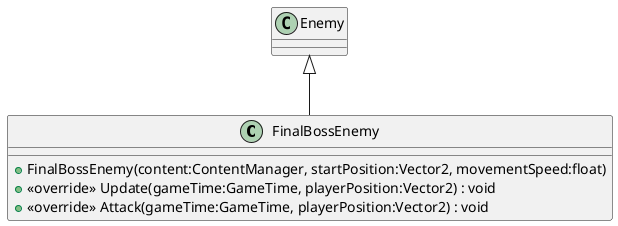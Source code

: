 @startuml
class FinalBossEnemy {
    + FinalBossEnemy(content:ContentManager, startPosition:Vector2, movementSpeed:float)
    + <<override>> Update(gameTime:GameTime, playerPosition:Vector2) : void
    + <<override>> Attack(gameTime:GameTime, playerPosition:Vector2) : void
}
Enemy <|-- FinalBossEnemy
@enduml
